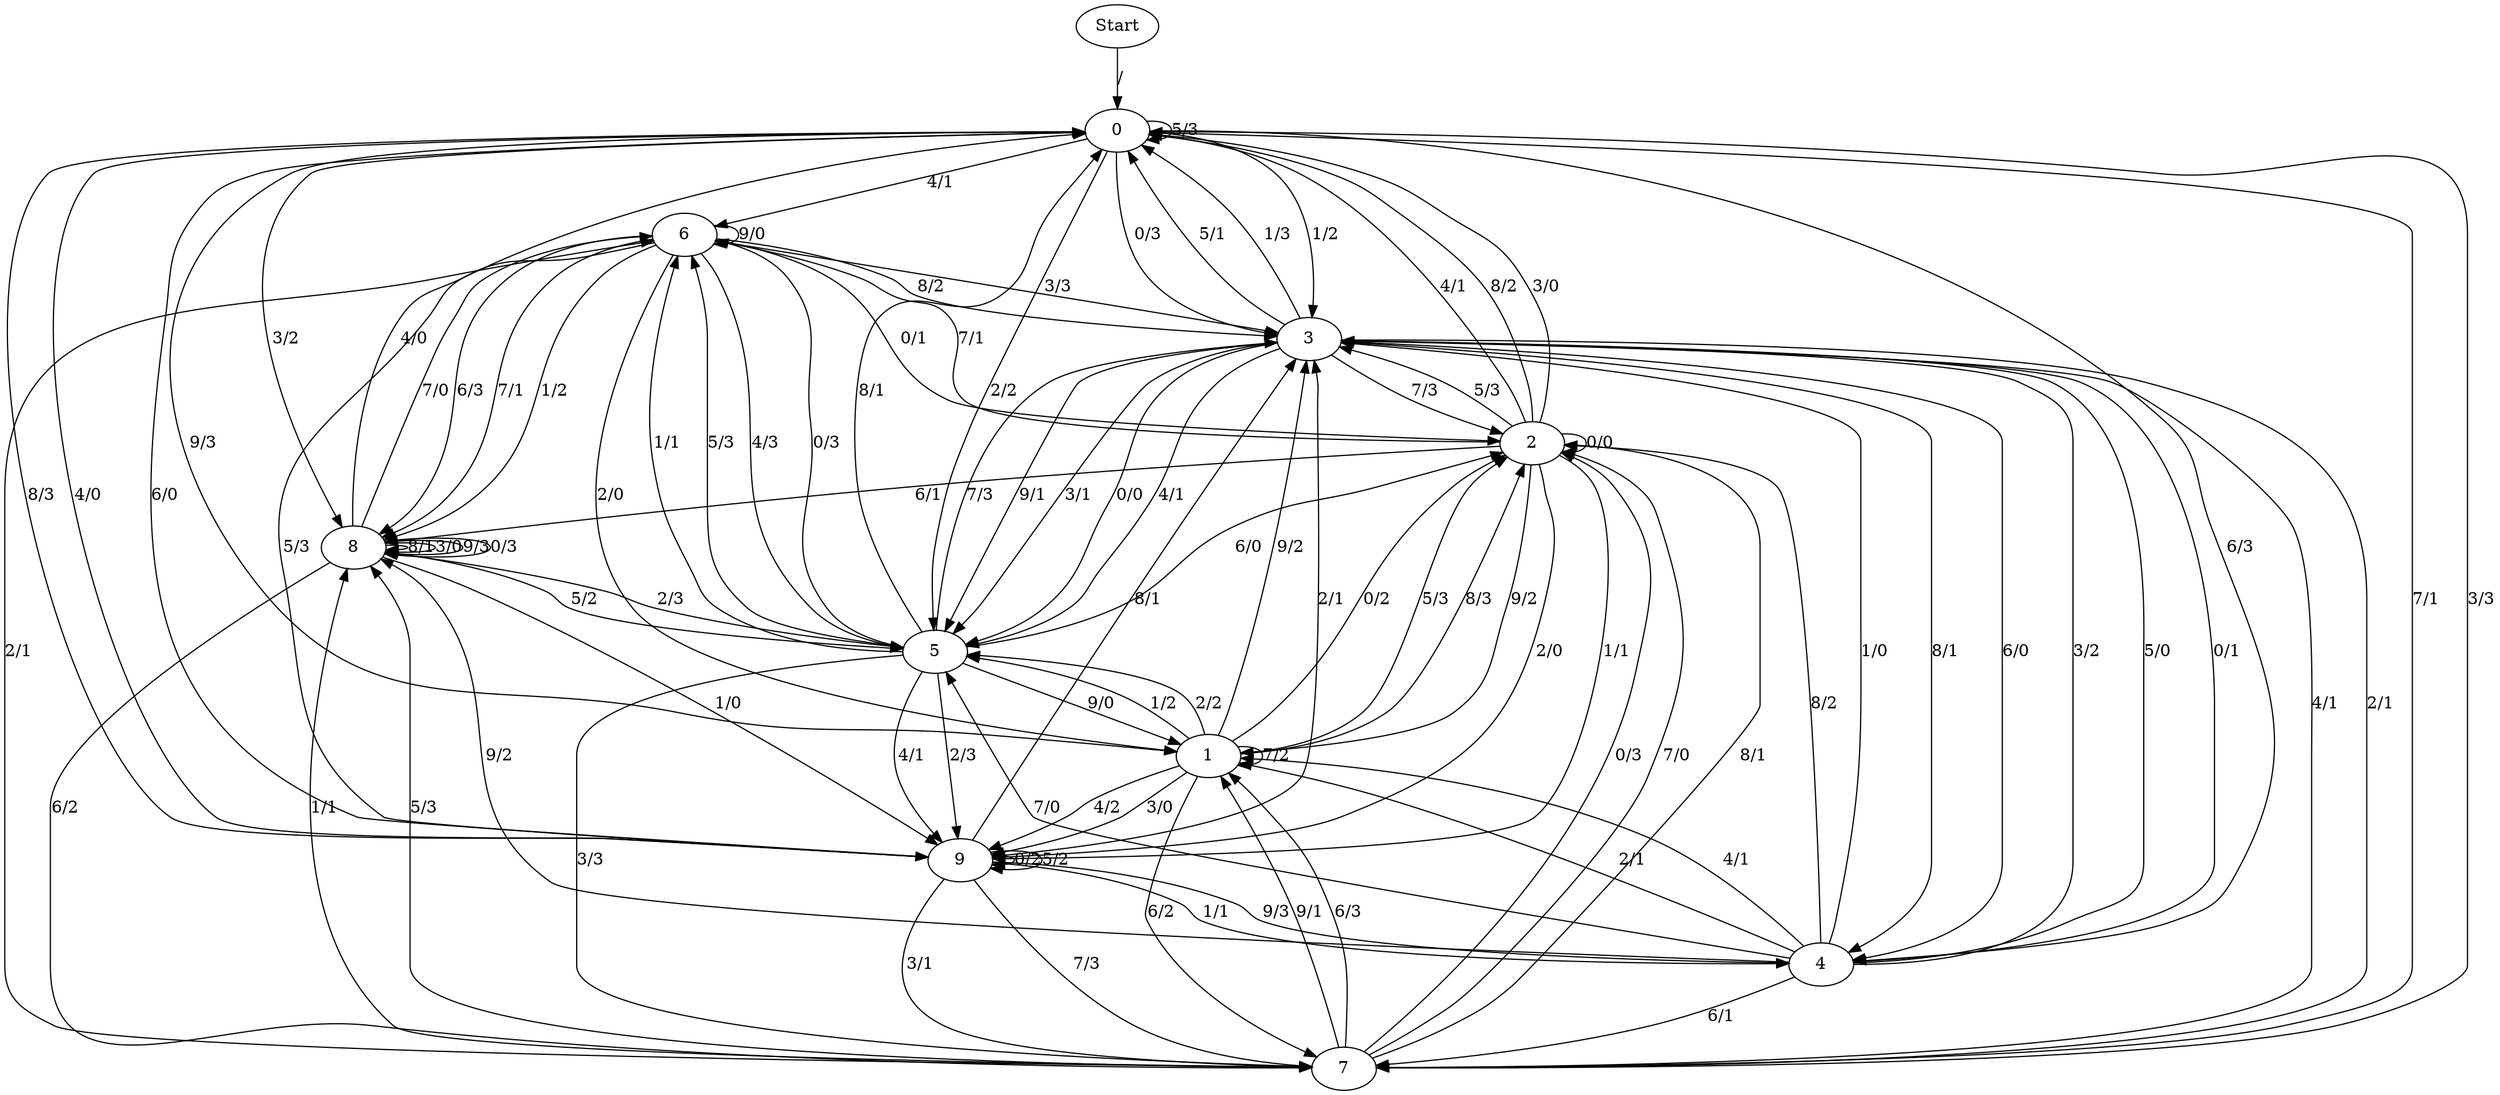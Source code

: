 digraph {
	Start -> 0 [label="/"]
	0 -> 6 [label="4/1"]
	0 -> 0 [label="5/3"]
	0 -> 4 [label="6/3"]
	0 -> 3 [label="1/2"]
	0 -> 7 [label="7/1"]
	0 -> 9 [label="8/3"]
	0 -> 1 [label="9/3"]
	0 -> 3 [label="0/3"]
	0 -> 8 [label="3/2"]
	0 -> 5 [label="2/2"]
	7 -> 2 [label="0/3"]
	7 -> 2 [label="7/0"]
	7 -> 8 [label="1/1"]
	7 -> 8 [label="5/3"]
	7 -> 3 [label="4/1"]
	7 -> 1 [label="9/1"]
	7 -> 2 [label="8/1"]
	7 -> 6 [label="2/1"]
	7 -> 0 [label="3/3"]
	7 -> 1 [label="6/3"]
	2 -> 2 [label="0/0"]
	2 -> 9 [label="1/1"]
	2 -> 0 [label="4/1"]
	2 -> 0 [label="8/2"]
	2 -> 8 [label="6/1"]
	2 -> 6 [label="7/1"]
	2 -> 1 [label="9/2"]
	2 -> 9 [label="2/0"]
	2 -> 0 [label="3/0"]
	2 -> 3 [label="5/3"]
	9 -> 3 [label="8/1"]
	9 -> 0 [label="4/0"]
	9 -> 9 [label="0/2"]
	9 -> 4 [label="9/3"]
	9 -> 3 [label="2/1"]
	9 -> 7 [label="3/1"]
	9 -> 4 [label="1/1"]
	9 -> 9 [label="5/2"]
	9 -> 0 [label="6/0"]
	9 -> 7 [label="7/3"]
	4 -> 5 [label="7/0"]
	4 -> 2 [label="8/2"]
	4 -> 1 [label="2/1"]
	4 -> 8 [label="9/2"]
	4 -> 3 [label="3/2"]
	4 -> 7 [label="6/1"]
	4 -> 1 [label="4/1"]
	4 -> 3 [label="5/0"]
	4 -> 3 [label="0/1"]
	4 -> 3 [label="1/0"]
	5 -> 0 [label="8/1"]
	5 -> 6 [label="0/3"]
	5 -> 9 [label="4/1"]
	5 -> 9 [label="2/3"]
	5 -> 1 [label="9/0"]
	5 -> 6 [label="1/1"]
	5 -> 3 [label="7/3"]
	5 -> 2 [label="6/0"]
	5 -> 7 [label="3/3"]
	5 -> 6 [label="5/3"]
	6 -> 2 [label="0/1"]
	6 -> 8 [label="6/3"]
	6 -> 3 [label="8/2"]
	6 -> 6 [label="9/0"]
	6 -> 8 [label="7/1"]
	6 -> 3 [label="3/3"]
	6 -> 5 [label="4/3"]
	6 -> 9 [label="5/3"]
	6 -> 8 [label="1/2"]
	6 -> 1 [label="2/0"]
	8 -> 9 [label="1/0"]
	8 -> 6 [label="7/0"]
	8 -> 8 [label="8/1"]
	8 -> 7 [label="6/2"]
	8 -> 8 [label="3/0"]
	8 -> 8 [label="9/3"]
	8 -> 5 [label="2/3"]
	8 -> 0 [label="4/0"]
	8 -> 5 [label="5/2"]
	8 -> 8 [label="0/3"]
	1 -> 9 [label="4/2"]
	1 -> 1 [label="7/2"]
	1 -> 9 [label="3/0"]
	1 -> 5 [label="1/2"]
	1 -> 5 [label="2/2"]
	1 -> 7 [label="6/2"]
	1 -> 3 [label="9/2"]
	1 -> 2 [label="5/3"]
	1 -> 2 [label="8/3"]
	1 -> 2 [label="0/2"]
	3 -> 5 [label="0/0"]
	3 -> 0 [label="5/1"]
	3 -> 5 [label="4/1"]
	3 -> 5 [label="9/1"]
	3 -> 7 [label="2/1"]
	3 -> 5 [label="3/1"]
	3 -> 4 [label="8/1"]
	3 -> 4 [label="6/0"]
	3 -> 2 [label="7/3"]
	3 -> 0 [label="1/3"]
}